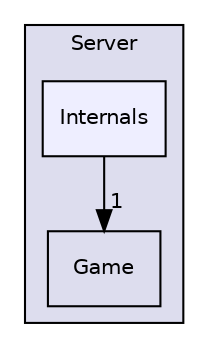 digraph "Flakkari/Server/Internals" {
  compound=true
  node [ fontsize="10", fontname="Helvetica"];
  edge [ labelfontsize="10", labelfontname="Helvetica"];
  subgraph clusterdir_b45b4f7f86949fcdbe13543d457ee769 {
    graph [ bgcolor="#ddddee", pencolor="black", label="Server" fontname="Helvetica", fontsize="10", URL="dir_b45b4f7f86949fcdbe13543d457ee769.html"]
  dir_96390089ad122cc0e79a3d516a8e4be8 [shape=box label="Game" URL="dir_96390089ad122cc0e79a3d516a8e4be8.html"];
  dir_74e769d2151983ba157e4b397e94e5a6 [shape=box, label="Internals", style="filled", fillcolor="#eeeeff", pencolor="black", URL="dir_74e769d2151983ba157e4b397e94e5a6.html"];
  }
  dir_74e769d2151983ba157e4b397e94e5a6->dir_96390089ad122cc0e79a3d516a8e4be8 [headlabel="1", labeldistance=1.5 headhref="dir_000015_000014.html"];
}
